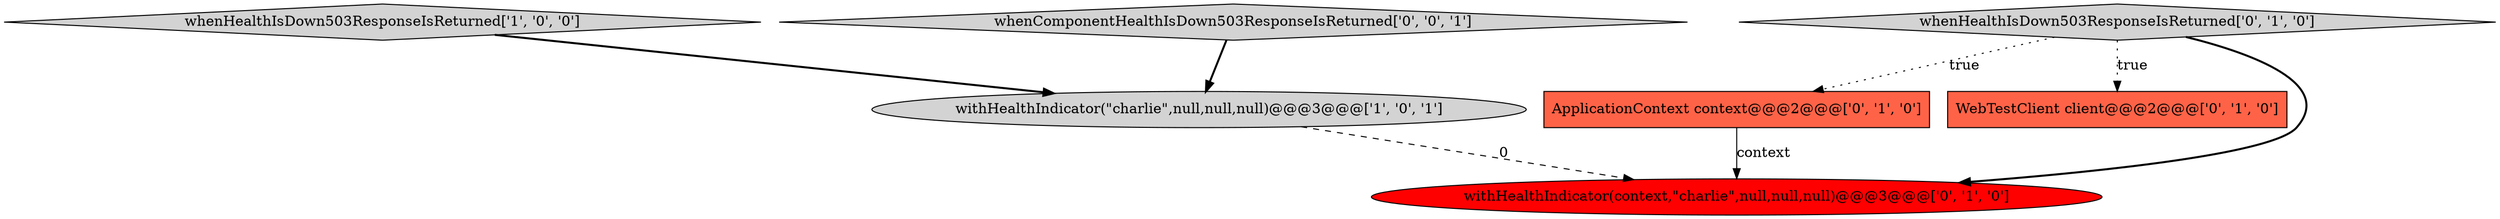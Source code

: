 digraph {
6 [style = filled, label = "whenComponentHealthIsDown503ResponseIsReturned['0', '0', '1']", fillcolor = lightgray, shape = diamond image = "AAA0AAABBB3BBB"];
0 [style = filled, label = "withHealthIndicator(\"charlie\",null,null,null)@@@3@@@['1', '0', '1']", fillcolor = lightgray, shape = ellipse image = "AAA0AAABBB1BBB"];
3 [style = filled, label = "WebTestClient client@@@2@@@['0', '1', '0']", fillcolor = tomato, shape = box image = "AAA0AAABBB2BBB"];
4 [style = filled, label = "whenHealthIsDown503ResponseIsReturned['0', '1', '0']", fillcolor = lightgray, shape = diamond image = "AAA0AAABBB2BBB"];
2 [style = filled, label = "withHealthIndicator(context,\"charlie\",null,null,null)@@@3@@@['0', '1', '0']", fillcolor = red, shape = ellipse image = "AAA1AAABBB2BBB"];
5 [style = filled, label = "ApplicationContext context@@@2@@@['0', '1', '0']", fillcolor = tomato, shape = box image = "AAA1AAABBB2BBB"];
1 [style = filled, label = "whenHealthIsDown503ResponseIsReturned['1', '0', '0']", fillcolor = lightgray, shape = diamond image = "AAA0AAABBB1BBB"];
4->5 [style = dotted, label="true"];
0->2 [style = dashed, label="0"];
5->2 [style = solid, label="context"];
6->0 [style = bold, label=""];
4->3 [style = dotted, label="true"];
1->0 [style = bold, label=""];
4->2 [style = bold, label=""];
}
